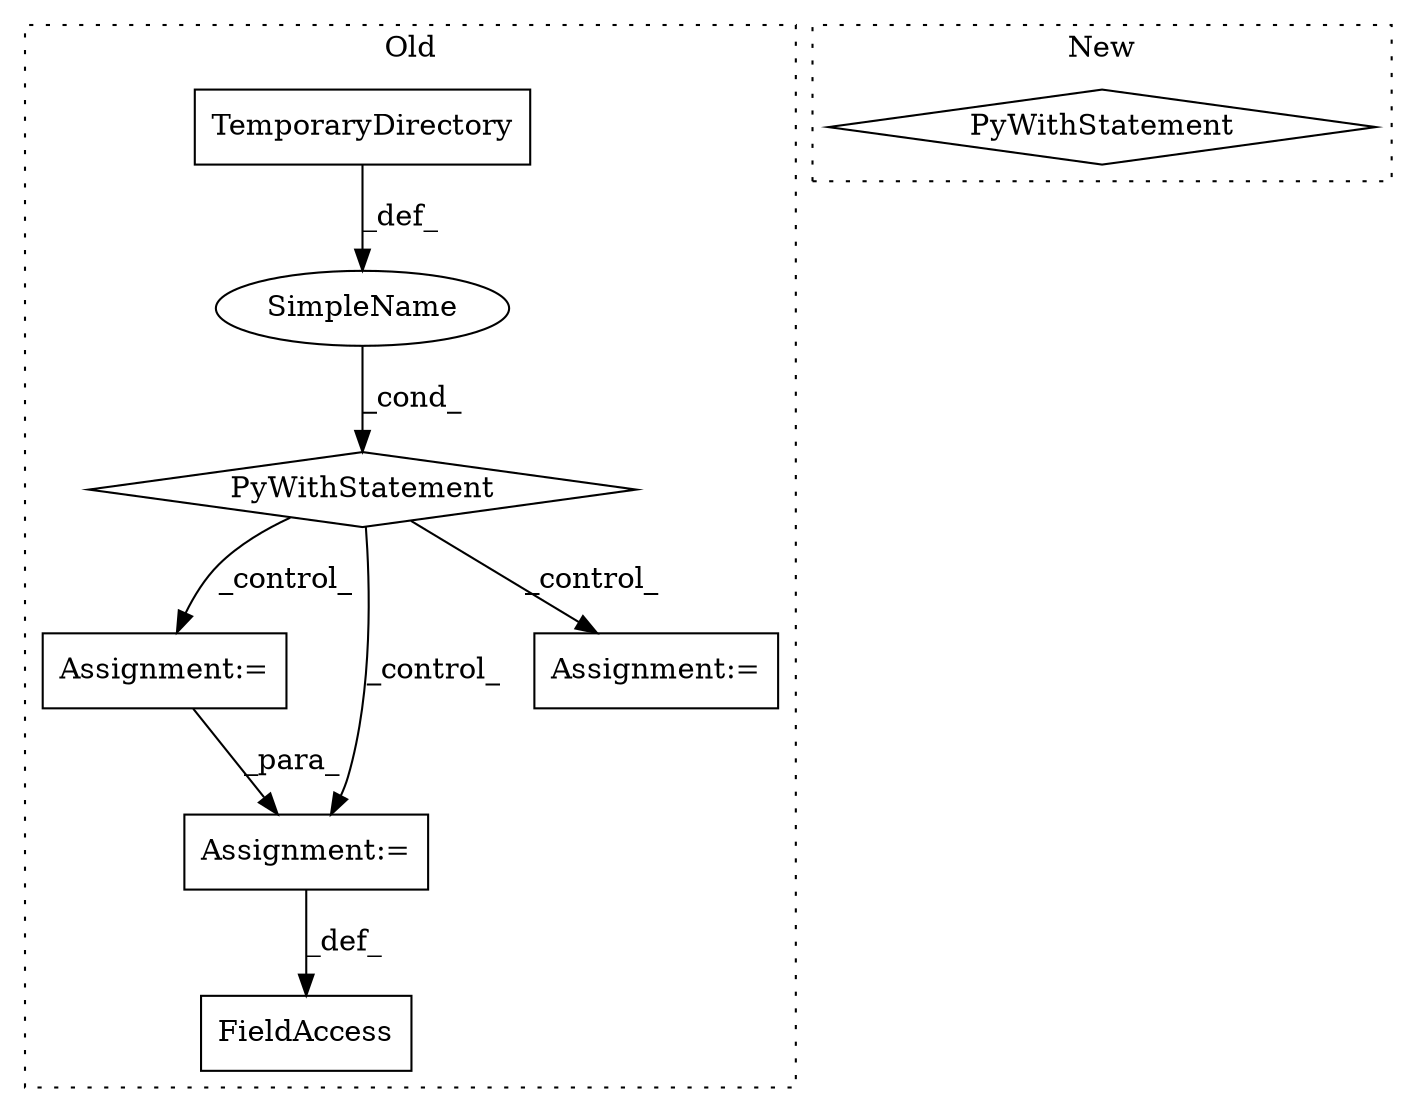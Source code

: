 digraph G {
subgraph cluster0 {
1 [label="TemporaryDirectory" a="32" s="4661" l="20" shape="box"];
3 [label="PyWithStatement" a="104" s="4651,4681" l="10,2" shape="diamond"];
4 [label="SimpleName" a="42" s="" l="" shape="ellipse"];
5 [label="Assignment:=" a="7" s="4695" l="8" shape="box"];
6 [label="Assignment:=" a="7" s="4738" l="1" shape="box"];
7 [label="FieldAccess" a="22" s="4711" l="27" shape="box"];
8 [label="Assignment:=" a="7" s="4764" l="1" shape="box"];
label = "Old";
style="dotted";
}
subgraph cluster1 {
2 [label="PyWithStatement" a="104" s="4606,4644" l="10,2" shape="diamond"];
label = "New";
style="dotted";
}
1 -> 4 [label="_def_"];
3 -> 5 [label="_control_"];
3 -> 8 [label="_control_"];
3 -> 6 [label="_control_"];
4 -> 3 [label="_cond_"];
5 -> 6 [label="_para_"];
6 -> 7 [label="_def_"];
}